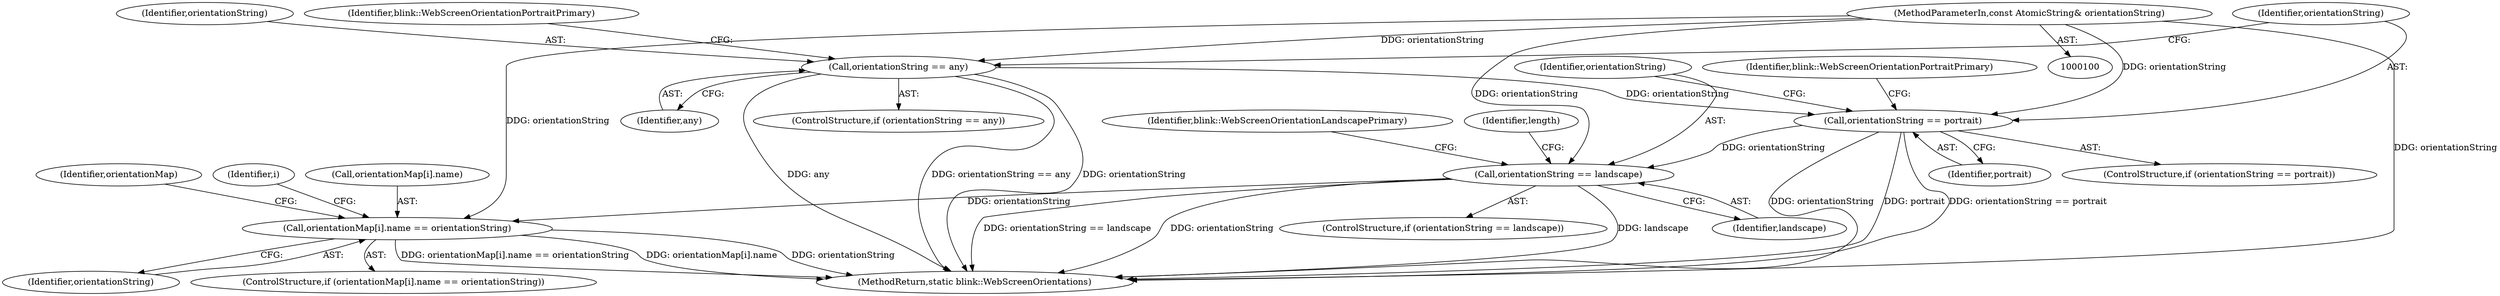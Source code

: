 digraph "0_Chrome_a9ca2310c6e68ad8dc39d6b54ca9ea10867ed8a1@array" {
"1000153" [label="(Call,orientationMap[i].name == orientationString)"];
"1000125" [label="(Call,orientationString == landscape)"];
"1000117" [label="(Call,orientationString == portrait)"];
"1000104" [label="(Call,orientationString == any)"];
"1000101" [label="(MethodParameterIn,const AtomicString& orientationString)"];
"1000127" [label="(Identifier,landscape)"];
"1000116" [label="(ControlStructure,if (orientationString == portrait))"];
"1000126" [label="(Identifier,orientationString)"];
"1000159" [label="(Identifier,orientationString)"];
"1000124" [label="(ControlStructure,if (orientationString == landscape))"];
"1000125" [label="(Call,orientationString == landscape)"];
"1000101" [label="(MethodParameterIn,const AtomicString& orientationString)"];
"1000105" [label="(Identifier,orientationString)"];
"1000110" [label="(Identifier,blink::WebScreenOrientationPortraitPrimary)"];
"1000152" [label="(ControlStructure,if (orientationMap[i].name == orientationString))"];
"1000117" [label="(Call,orientationString == portrait)"];
"1000119" [label="(Identifier,portrait)"];
"1000134" [label="(Identifier,length)"];
"1000118" [label="(Identifier,orientationString)"];
"1000104" [label="(Call,orientationString == any)"];
"1000163" [label="(Identifier,orientationMap)"];
"1000150" [label="(Identifier,i)"];
"1000122" [label="(Identifier,blink::WebScreenOrientationPortraitPrimary)"];
"1000106" [label="(Identifier,any)"];
"1000153" [label="(Call,orientationMap[i].name == orientationString)"];
"1000130" [label="(Identifier,blink::WebScreenOrientationLandscapePrimary)"];
"1000103" [label="(ControlStructure,if (orientationString == any))"];
"1000154" [label="(Call,orientationMap[i].name)"];
"1000168" [label="(MethodReturn,static blink::WebScreenOrientations)"];
"1000153" -> "1000152"  [label="AST: "];
"1000153" -> "1000159"  [label="CFG: "];
"1000154" -> "1000153"  [label="AST: "];
"1000159" -> "1000153"  [label="AST: "];
"1000163" -> "1000153"  [label="CFG: "];
"1000150" -> "1000153"  [label="CFG: "];
"1000153" -> "1000168"  [label="DDG: orientationMap[i].name"];
"1000153" -> "1000168"  [label="DDG: orientationString"];
"1000153" -> "1000168"  [label="DDG: orientationMap[i].name == orientationString"];
"1000125" -> "1000153"  [label="DDG: orientationString"];
"1000101" -> "1000153"  [label="DDG: orientationString"];
"1000125" -> "1000124"  [label="AST: "];
"1000125" -> "1000127"  [label="CFG: "];
"1000126" -> "1000125"  [label="AST: "];
"1000127" -> "1000125"  [label="AST: "];
"1000130" -> "1000125"  [label="CFG: "];
"1000134" -> "1000125"  [label="CFG: "];
"1000125" -> "1000168"  [label="DDG: orientationString == landscape"];
"1000125" -> "1000168"  [label="DDG: orientationString"];
"1000125" -> "1000168"  [label="DDG: landscape"];
"1000117" -> "1000125"  [label="DDG: orientationString"];
"1000101" -> "1000125"  [label="DDG: orientationString"];
"1000117" -> "1000116"  [label="AST: "];
"1000117" -> "1000119"  [label="CFG: "];
"1000118" -> "1000117"  [label="AST: "];
"1000119" -> "1000117"  [label="AST: "];
"1000122" -> "1000117"  [label="CFG: "];
"1000126" -> "1000117"  [label="CFG: "];
"1000117" -> "1000168"  [label="DDG: orientationString"];
"1000117" -> "1000168"  [label="DDG: portrait"];
"1000117" -> "1000168"  [label="DDG: orientationString == portrait"];
"1000104" -> "1000117"  [label="DDG: orientationString"];
"1000101" -> "1000117"  [label="DDG: orientationString"];
"1000104" -> "1000103"  [label="AST: "];
"1000104" -> "1000106"  [label="CFG: "];
"1000105" -> "1000104"  [label="AST: "];
"1000106" -> "1000104"  [label="AST: "];
"1000110" -> "1000104"  [label="CFG: "];
"1000118" -> "1000104"  [label="CFG: "];
"1000104" -> "1000168"  [label="DDG: orientationString == any"];
"1000104" -> "1000168"  [label="DDG: orientationString"];
"1000104" -> "1000168"  [label="DDG: any"];
"1000101" -> "1000104"  [label="DDG: orientationString"];
"1000101" -> "1000100"  [label="AST: "];
"1000101" -> "1000168"  [label="DDG: orientationString"];
}
